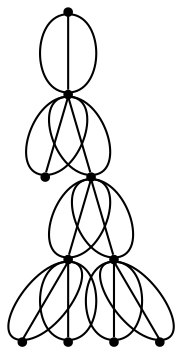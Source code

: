 graph {
  node [shape=point,comment="{\"directed\":false,\"doi\":\"10.1007/978-3-319-73915-1_43\",\"figure\":\"6\"}"]

  v0 [pos="1284.3837873219904,666.7994688416449"]
  v1 [pos="1079.4427682708867,721.7117185420545"]
  v2 [pos="1134.357789383214,926.6480162351885"]
  v3 [pos="1034.5773242799542,234.1400206852237"]
  v4 [pos="884.5534247589613,384.16208156424864"]
  v5 [pos="884.5534247589613,609.1951728827859"]
  v6 [pos="734.5295252379686,234.1400206852237"]
  v7 [pos="689.6682144941863,721.7117185420545"]
  v8 [pos="634.7510949640752,926.6500987303455"]
  v9 [pos="484.7355573200097,666.807862409911"]

  v0 -- v1 [id="-1",pos="1284.3837873219904,666.7994688416449 1276.453294220379,705.5343238741988 1130.6717595745195,707.9847053129854 1079.4427682708867,721.7117185420545"]
  v0 -- v1 [id="-2",pos="1284.3837873219904,666.7994688416449 1284.3753936508544,666.7995324292832 1261.1217451829082,663.657349278743 1233.2172398445373,661.9779997491312 1205.3086648474336,660.3110498090034 1097.7789972214189,701.5421011737966 1079.4427682708867,721.7117185420545"]
  v7 -- v5 [id="-6",pos="689.6682144941863,721.7117185420545 884.5534247589613,609.1951728827859 884.5534247589613,609.1951728827859 884.5534247589613,609.1951728827859"]
  v4 -- v5 [id="-10",pos="884.5534247589613,384.16208156424864 884.5534247589613,609.1951728827859 884.5534247589613,609.1951728827859 884.5534247589613,609.1951728827859"]
  v5 -- v1 [id="-15",pos="884.5534247589613,609.1951728827859 1079.4427682708867,721.7117185420545 1079.4427682708867,721.7117185420545 1079.4427682708867,721.7117185420545"]
  v9 -- v7 [id="-28",pos="484.7355573200097,666.807862409911 484.7272272372913,666.807862409911 661.767969579801,723.3911634531239 689.6682144941863,721.7117185420545"]
  v2 -- v1 [id="-30",pos="1134.357789383214,926.6480162351885 1134.3514941298617,926.6502576994415 1094.8410851469403,745.0485407965552 1079.4427682708867,721.7117185420545"]
  v9 -- v7 [id="-31",pos="484.7355573200097,666.807862409911 484.7272272372913,666.807862409911 505.5430547417442,654.8894405854608 522.6874459793644,659.1941965284998 572.5703976571679,671.704364915713 672.0195671042217,701.5421011737966 689.6682144941863,721.7117185420545"]
  v1 -- v2 [id="-32",pos="1079.4427682708867,721.7117185420545 1093.1657846942712,772.9525769715077 1163.9353695796344,900.4213424761485 1134.357789383214,926.6480162351885"]
  v2 -- v1 [id="-33",pos="1134.357789383214,926.6480162351885 1134.3514941298617,926.6502576994415 1107.9057070934807,906.180570265669 1103.330011732775,889.1072257730411 1098.7583860308018,872.0213863094715 1065.7114853532016,739.3518832432005 1079.4427682708867,721.7117185420545"]
  v8 -- v7 [id="-34",pos="634.7510949640752,926.6500987303455 605.1838796797394,900.417082104377 675.945134482384,772.9483483935554 689.6682144941863,721.7117185420545"]
  v8 -- v7 [id="-35",pos="634.7510949640752,926.6500987303455 634.7594886352113,926.6502576994415 644.998622829763,920.7577184260575 660.401072952967,897.4334547301369 675.8076563233211,874.1050260439024 703.3995610002892,746.7196239331777 689.6682144941863,721.7117185420545"]
  v7 -- v9 [id="-36",pos="689.6682144941863,721.7117185420545 638.4391596021359,707.9804449412139 492.65762495627644,705.5342602865603 484.7355573200097,666.807862409911"]
  v1 -- v0 [id="-37",pos="1079.4427682708867,721.7117185420545 1107.3430767736897,723.3911634531239 1284.3753936508544,666.7995324292832 1284.3837873219904,666.7994688416449"]
  v1 -- v5 [id="-38",pos="1079.4427682708867,721.7117185420545 1040.7075020997027,713.7939447800917 1012.6863756032739,692.9575474357827 1000.5469015458202,682.826923858201 988.4116243239346,672.6837417220394 975.3178788820885,656.7147237451543 964.1160796320081,645.3214086384448 952.9184772174958,633.9155667669745 923.2887545185631,617.1255687909672 884.5534247589613,609.1951728827859"]
  v3 -- v4 [id="-39",pos="1034.5773242799542,234.1400206852237 1034.5773242799542,234.1400206852237 897.0554163857107,359.1584047510778 884.5534247589613,384.16208156424864"]
  v3 -- v4 [id="-40",pos="1034.5773242799542,234.1400206852237 1034.5773242799542,234.1400206852237 1029.4265352695884,263.31097696725624 1016.9245436428391,275.81281537384166 1004.4225520160896,288.3146537804271 911.641073283585,377.65280578621855 884.5534247589613,384.16208156424864"]
  v6 -- v4 [id="-41",pos="734.5295252379686,234.1400206852237 734.5295252379686,234.14008427286205 734.5295252379686,241.08277339408914 747.031516864718,266.08645020726 759.5335084914674,291.0901270204307 858.7618353638563,380.0449091544301 884.5534247589613,384.16208156424864"]
  v1 -- v5 [id="-42",pos="1079.4427682708867,721.7117185420545 1053.2094937264521,692.1365674366605 1026.6093776003183,676.2800677858885 1009.5733410264553,671.704364915713 992.5414376997426,667.1329224173088 973.3717553584441,663.6490192981153 955.3980439772079,659.1941965284998 937.4201993488213,654.7435705430173 910.7867628918136,638.7745525661323 884.5534247589613,609.1951728827859"]
  v7 -- v5 [id="-43",pos="689.6682144941863,721.7117185420545 715.9015526270387,692.1365674366605 743.9268759590356,676.8592875838906 762.3089521587278,671.704364915713 780.6952251939881,666.5536390316684 795.5684289166923,662.3780295821788 813.7088055407148,659.1941965284998 831.8533790003053,656.006230278326 858.320086626109,638.7745525661323 884.5534247589613,609.1951728827859"]
  v5 -- v7 [id="-44",pos="884.5534247589613,609.1951728827859 845.8180949993596,617.1255687909672 816.7218155364945,633.7946866664143 804.9949031330649,645.3130786578171 793.2680543180529,656.8356038457144 778.6574071720233,674.8965915376581 767.868169575967,685.6023017167471 757.0831288154787,696.3038786993415 728.403544253788,713.7856147994639 689.6682144941863,721.7117185420545"]
  v4 -- v6 [id="-47",pos="884.5534247589613,384.16208156424864 872.051433132212,359.15846833871615 734.5295252379686,234.14008427286205 734.5295252379686,234.1400206852237"]
  v4 -- v5 [id="-48",pos="884.5534247589613,384.16208156424864 872.051433132212,421.66766037164314 872.051433132212,454.30579622397545 876.2187636744617,471.6750139979848 880.3860942167115,489.0442317719942 888.0206468223572,506.3967895847479 893.5798642395964,523.0659074601951 899.1390816568356,539.7350253356424 897.0554163857107,571.6897212506681 884.5534247589613,609.1951728827859"]
  v5 -- v4 [id="-49",pos="884.5534247589613,609.1951728827859 872.051433132212,571.6896576630297 872.051433132212,541.1268951521389 876.9230689888838,523.0658438725568 881.7779810917009,505.0131861612408 889.420863780065,483.818408887023 892.1963074473255,467.8411245171485 894.9717511145858,451.87210654026353 897.0554163857107,421.6675967840048 884.5534247589613,384.16208156424864"]
  v4 -- v3 [id="-50",pos="884.5534247589613,384.16208156424864 922.0593996392095,346.6565663444924 997.0713493997058,221.63818227863828 1034.5773242799542,234.1400206852237"]
  v6 -- v4 [id="-51",pos="734.5295252379686,234.1400206852237 772.0355001182168,221.63818227863828 847.0474498787131,346.6565663444924 884.5534247589613,384.16208156424864"]
  v7 -- v8 [id="-56",pos="689.6682144941863,721.7117185420545 674.2699612065504,745.0402108159274 634.7594886352113,926.6502576994415 634.7510949640752,926.6500987303455"]
}